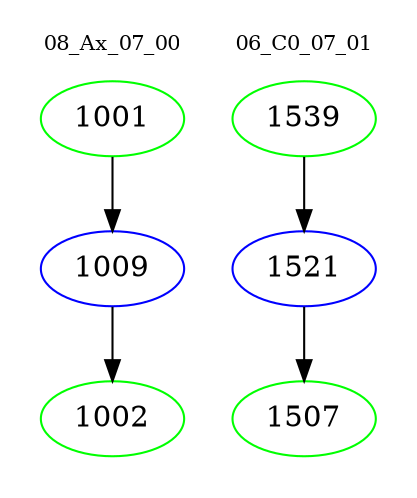 digraph{
subgraph cluster_0 {
color = white
label = "08_Ax_07_00";
fontsize=10;
T0_1001 [label="1001", color="green"]
T0_1001 -> T0_1009 [color="black"]
T0_1009 [label="1009", color="blue"]
T0_1009 -> T0_1002 [color="black"]
T0_1002 [label="1002", color="green"]
}
subgraph cluster_1 {
color = white
label = "06_C0_07_01";
fontsize=10;
T1_1539 [label="1539", color="green"]
T1_1539 -> T1_1521 [color="black"]
T1_1521 [label="1521", color="blue"]
T1_1521 -> T1_1507 [color="black"]
T1_1507 [label="1507", color="green"]
}
}
